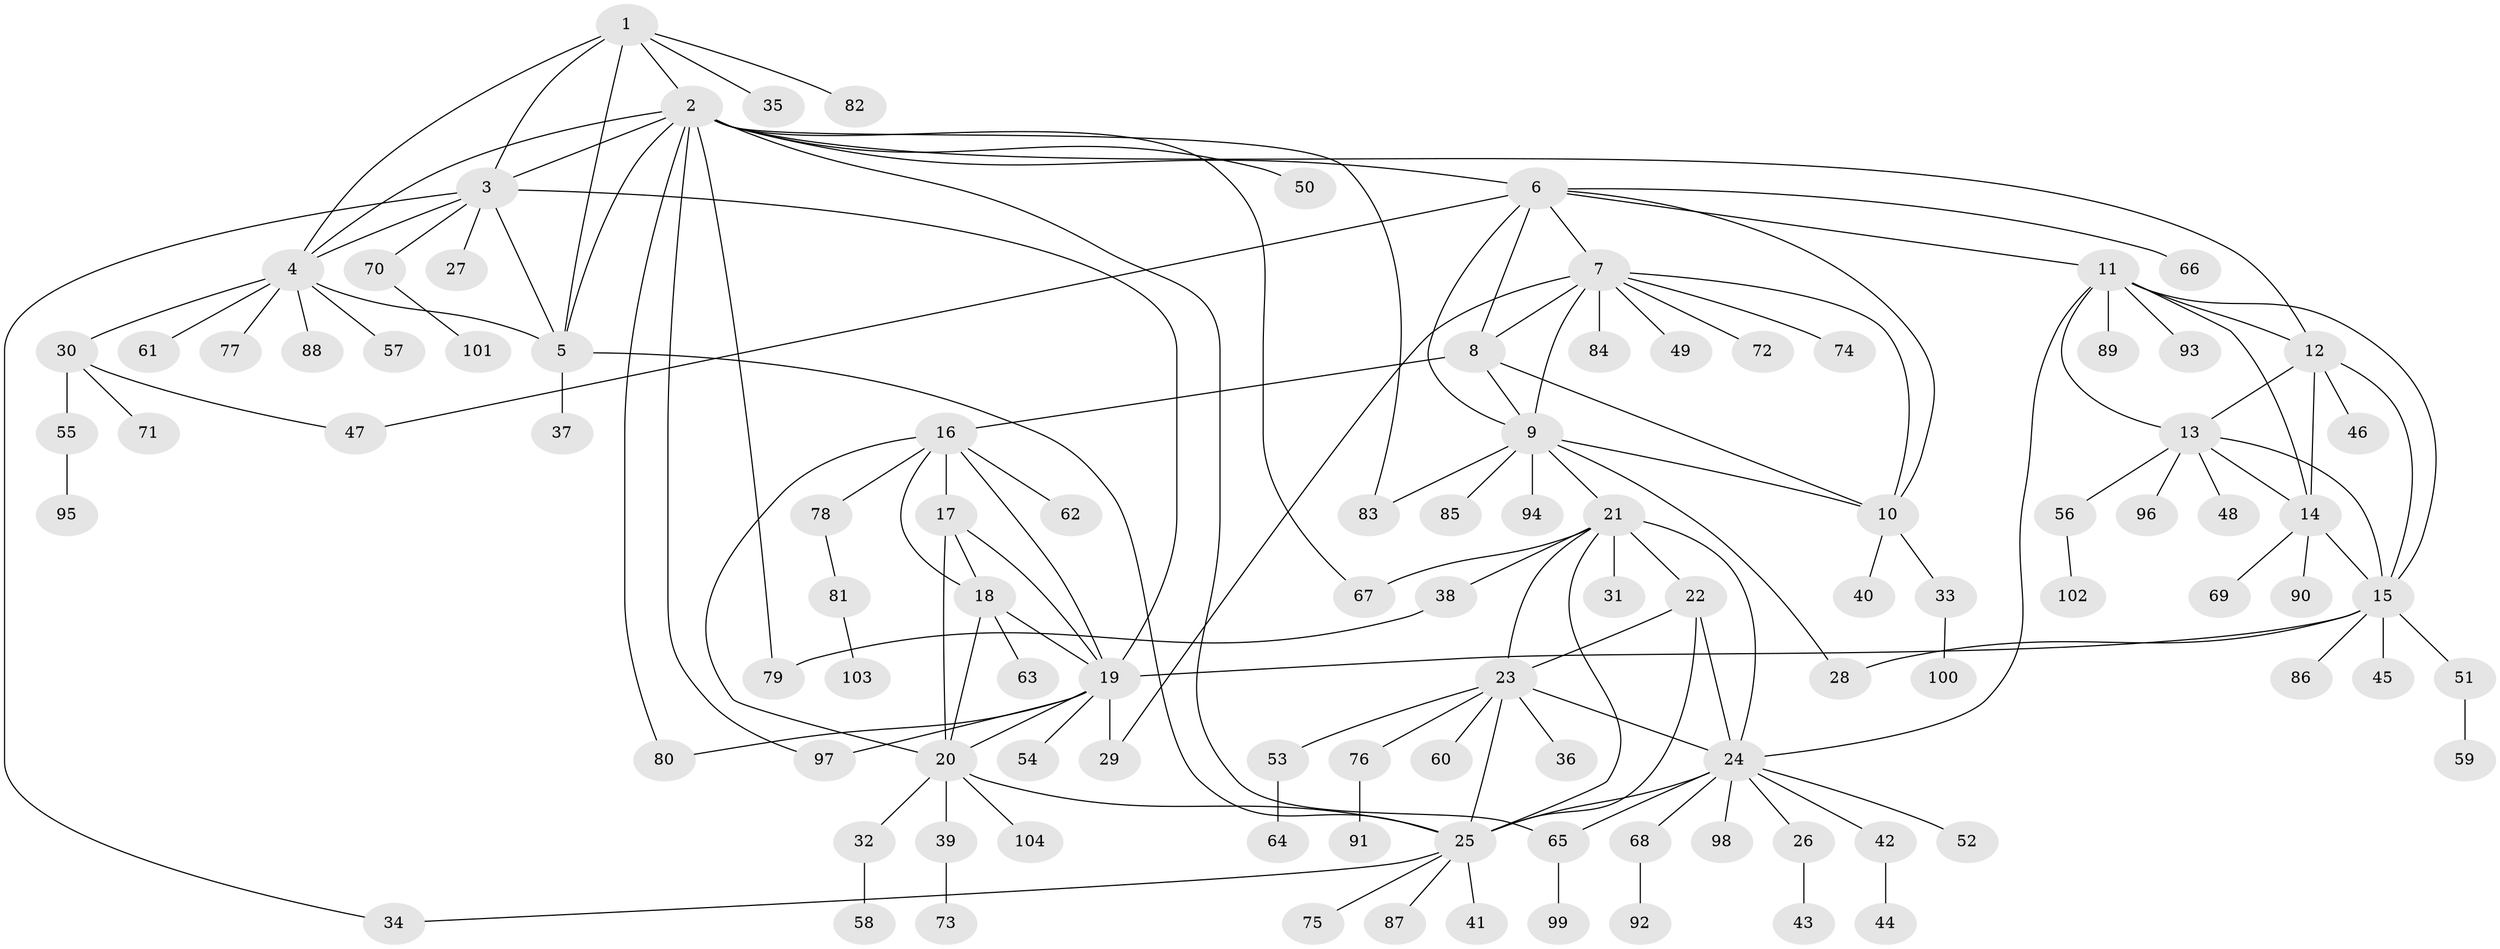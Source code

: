 // coarse degree distribution, {6: 0.04838709677419355, 13: 0.016129032258064516, 8: 0.06451612903225806, 5: 0.03225806451612903, 10: 0.03225806451612903, 3: 0.03225806451612903, 9: 0.03225806451612903, 7: 0.03225806451612903, 1: 0.5645161290322581, 2: 0.14516129032258066}
// Generated by graph-tools (version 1.1) at 2025/19/03/04/25 18:19:53]
// undirected, 104 vertices, 149 edges
graph export_dot {
graph [start="1"]
  node [color=gray90,style=filled];
  1;
  2;
  3;
  4;
  5;
  6;
  7;
  8;
  9;
  10;
  11;
  12;
  13;
  14;
  15;
  16;
  17;
  18;
  19;
  20;
  21;
  22;
  23;
  24;
  25;
  26;
  27;
  28;
  29;
  30;
  31;
  32;
  33;
  34;
  35;
  36;
  37;
  38;
  39;
  40;
  41;
  42;
  43;
  44;
  45;
  46;
  47;
  48;
  49;
  50;
  51;
  52;
  53;
  54;
  55;
  56;
  57;
  58;
  59;
  60;
  61;
  62;
  63;
  64;
  65;
  66;
  67;
  68;
  69;
  70;
  71;
  72;
  73;
  74;
  75;
  76;
  77;
  78;
  79;
  80;
  81;
  82;
  83;
  84;
  85;
  86;
  87;
  88;
  89;
  90;
  91;
  92;
  93;
  94;
  95;
  96;
  97;
  98;
  99;
  100;
  101;
  102;
  103;
  104;
  1 -- 2;
  1 -- 3;
  1 -- 4;
  1 -- 5;
  1 -- 35;
  1 -- 82;
  2 -- 3;
  2 -- 4;
  2 -- 5;
  2 -- 6;
  2 -- 12;
  2 -- 50;
  2 -- 65;
  2 -- 67;
  2 -- 79;
  2 -- 80;
  2 -- 83;
  2 -- 97;
  3 -- 4;
  3 -- 5;
  3 -- 19;
  3 -- 27;
  3 -- 34;
  3 -- 70;
  4 -- 5;
  4 -- 30;
  4 -- 57;
  4 -- 61;
  4 -- 77;
  4 -- 88;
  5 -- 25;
  5 -- 37;
  6 -- 7;
  6 -- 8;
  6 -- 9;
  6 -- 10;
  6 -- 11;
  6 -- 47;
  6 -- 66;
  7 -- 8;
  7 -- 9;
  7 -- 10;
  7 -- 29;
  7 -- 49;
  7 -- 72;
  7 -- 74;
  7 -- 84;
  8 -- 9;
  8 -- 10;
  8 -- 16;
  9 -- 10;
  9 -- 21;
  9 -- 28;
  9 -- 83;
  9 -- 85;
  9 -- 94;
  10 -- 33;
  10 -- 40;
  11 -- 12;
  11 -- 13;
  11 -- 14;
  11 -- 15;
  11 -- 24;
  11 -- 89;
  11 -- 93;
  12 -- 13;
  12 -- 14;
  12 -- 15;
  12 -- 46;
  13 -- 14;
  13 -- 15;
  13 -- 48;
  13 -- 56;
  13 -- 96;
  14 -- 15;
  14 -- 69;
  14 -- 90;
  15 -- 19;
  15 -- 28;
  15 -- 45;
  15 -- 51;
  15 -- 86;
  16 -- 17;
  16 -- 18;
  16 -- 19;
  16 -- 20;
  16 -- 62;
  16 -- 78;
  17 -- 18;
  17 -- 19;
  17 -- 20;
  18 -- 19;
  18 -- 20;
  18 -- 63;
  19 -- 20;
  19 -- 29;
  19 -- 54;
  19 -- 80;
  19 -- 97;
  20 -- 25;
  20 -- 32;
  20 -- 39;
  20 -- 104;
  21 -- 22;
  21 -- 23;
  21 -- 24;
  21 -- 25;
  21 -- 31;
  21 -- 38;
  21 -- 67;
  22 -- 23;
  22 -- 24;
  22 -- 25;
  23 -- 24;
  23 -- 25;
  23 -- 36;
  23 -- 53;
  23 -- 60;
  23 -- 76;
  24 -- 25;
  24 -- 26;
  24 -- 42;
  24 -- 52;
  24 -- 65;
  24 -- 68;
  24 -- 98;
  25 -- 34;
  25 -- 41;
  25 -- 75;
  25 -- 87;
  26 -- 43;
  30 -- 47;
  30 -- 55;
  30 -- 71;
  32 -- 58;
  33 -- 100;
  38 -- 79;
  39 -- 73;
  42 -- 44;
  51 -- 59;
  53 -- 64;
  55 -- 95;
  56 -- 102;
  65 -- 99;
  68 -- 92;
  70 -- 101;
  76 -- 91;
  78 -- 81;
  81 -- 103;
}
